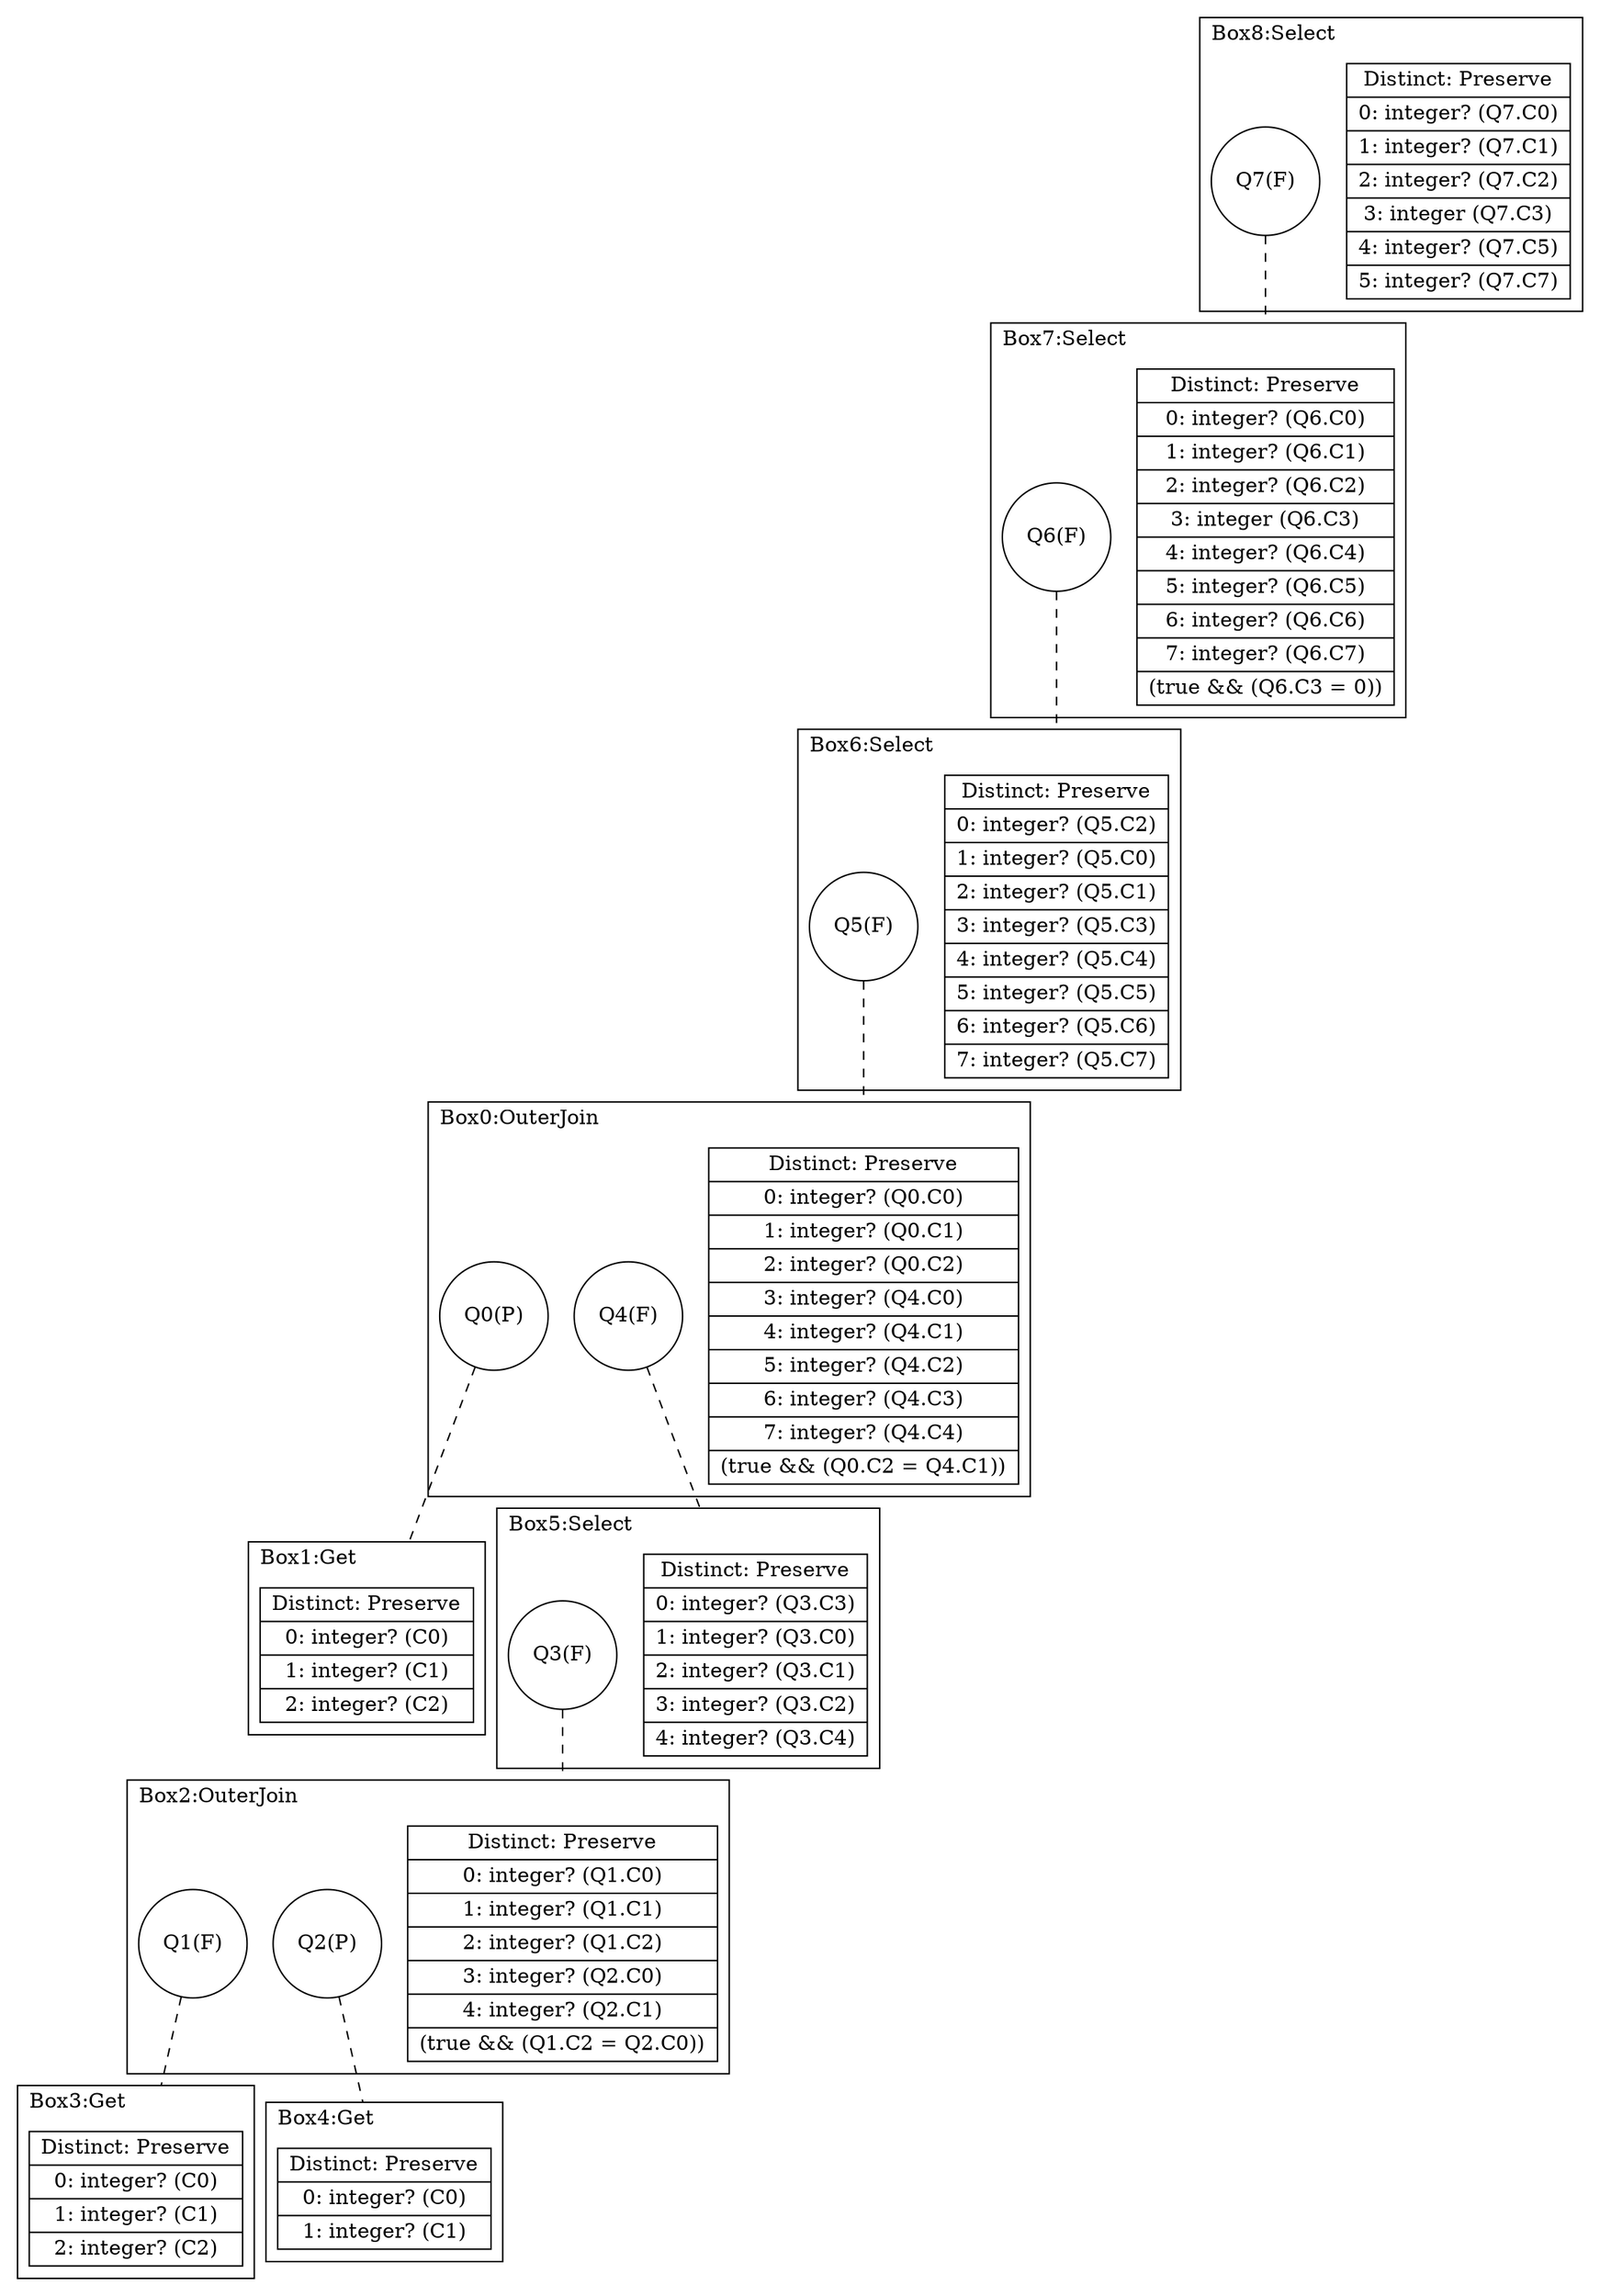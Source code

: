 digraph G {
    compound = true
    labeljust = l
    label = ""
    node [ shape = box ]
    subgraph cluster8 {
        label = "Box8:Select"
        boxhead8 [ shape = record, label = "{ Distinct: Preserve| 0: integer? (Q7.C0)| 1: integer? (Q7.C1)| 2: integer? (Q7.C2)| 3: integer (Q7.C3)| 4: integer? (Q7.C5)| 5: integer? (Q7.C7) }" ]
        {
            rank = same
            node [ shape = circle ]
            Q7 [ label = "Q7(F)" ]
        }
    }
    subgraph cluster7 {
        label = "Box7:Select"
        boxhead7 [ shape = record, label = "{ Distinct: Preserve| 0: integer? (Q6.C0)| 1: integer? (Q6.C1)| 2: integer? (Q6.C2)| 3: integer (Q6.C3)| 4: integer? (Q6.C4)| 5: integer? (Q6.C5)| 6: integer? (Q6.C6)| 7: integer? (Q6.C7)| (true && (Q6.C3 = 0)) }" ]
        {
            rank = same
            node [ shape = circle ]
            Q6 [ label = "Q6(F)" ]
        }
    }
    subgraph cluster6 {
        label = "Box6:Select"
        boxhead6 [ shape = record, label = "{ Distinct: Preserve| 0: integer? (Q5.C2)| 1: integer? (Q5.C0)| 2: integer? (Q5.C1)| 3: integer? (Q5.C3)| 4: integer? (Q5.C4)| 5: integer? (Q5.C5)| 6: integer? (Q5.C6)| 7: integer? (Q5.C7) }" ]
        {
            rank = same
            node [ shape = circle ]
            Q5 [ label = "Q5(F)" ]
        }
    }
    subgraph cluster0 {
        label = "Box0:OuterJoin"
        boxhead0 [ shape = record, label = "{ Distinct: Preserve| 0: integer? (Q0.C0)| 1: integer? (Q0.C1)| 2: integer? (Q0.C2)| 3: integer? (Q4.C0)| 4: integer? (Q4.C1)| 5: integer? (Q4.C2)| 6: integer? (Q4.C3)| 7: integer? (Q4.C4)| (true && (Q0.C2 = Q4.C1)) }" ]
        {
            rank = same
            node [ shape = circle ]
            Q0 [ label = "Q0(P)" ]
            Q4 [ label = "Q4(F)" ]
        }
    }
    subgraph cluster1 {
        label = "Box1:Get"
        boxhead1 [ shape = record, label = "{ Distinct: Preserve| 0: integer? (C0)| 1: integer? (C1)| 2: integer? (C2) }" ]
        {
            rank = same
        }
    }
    subgraph cluster5 {
        label = "Box5:Select"
        boxhead5 [ shape = record, label = "{ Distinct: Preserve| 0: integer? (Q3.C3)| 1: integer? (Q3.C0)| 2: integer? (Q3.C1)| 3: integer? (Q3.C2)| 4: integer? (Q3.C4) }" ]
        {
            rank = same
            node [ shape = circle ]
            Q3 [ label = "Q3(F)" ]
        }
    }
    subgraph cluster2 {
        label = "Box2:OuterJoin"
        boxhead2 [ shape = record, label = "{ Distinct: Preserve| 0: integer? (Q1.C0)| 1: integer? (Q1.C1)| 2: integer? (Q1.C2)| 3: integer? (Q2.C0)| 4: integer? (Q2.C1)| (true && (Q1.C2 = Q2.C0)) }" ]
        {
            rank = same
            node [ shape = circle ]
            Q1 [ label = "Q1(F)" ]
            Q2 [ label = "Q2(P)" ]
        }
    }
    subgraph cluster3 {
        label = "Box3:Get"
        boxhead3 [ shape = record, label = "{ Distinct: Preserve| 0: integer? (C0)| 1: integer? (C1)| 2: integer? (C2) }" ]
        {
            rank = same
        }
    }
    subgraph cluster4 {
        label = "Box4:Get"
        boxhead4 [ shape = record, label = "{ Distinct: Preserve| 0: integer? (C0)| 1: integer? (C1) }" ]
        {
            rank = same
        }
    }
    edge [ arrowhead = none, style = dashed ]
    Q7 -> boxhead7 [ lhead = cluster7 ]
    Q6 -> boxhead6 [ lhead = cluster6 ]
    Q5 -> boxhead0 [ lhead = cluster0 ]
    Q0 -> boxhead1 [ lhead = cluster1 ]
    Q4 -> boxhead5 [ lhead = cluster5 ]
    Q3 -> boxhead2 [ lhead = cluster2 ]
    Q1 -> boxhead3 [ lhead = cluster3 ]
    Q2 -> boxhead4 [ lhead = cluster4 ]
}
